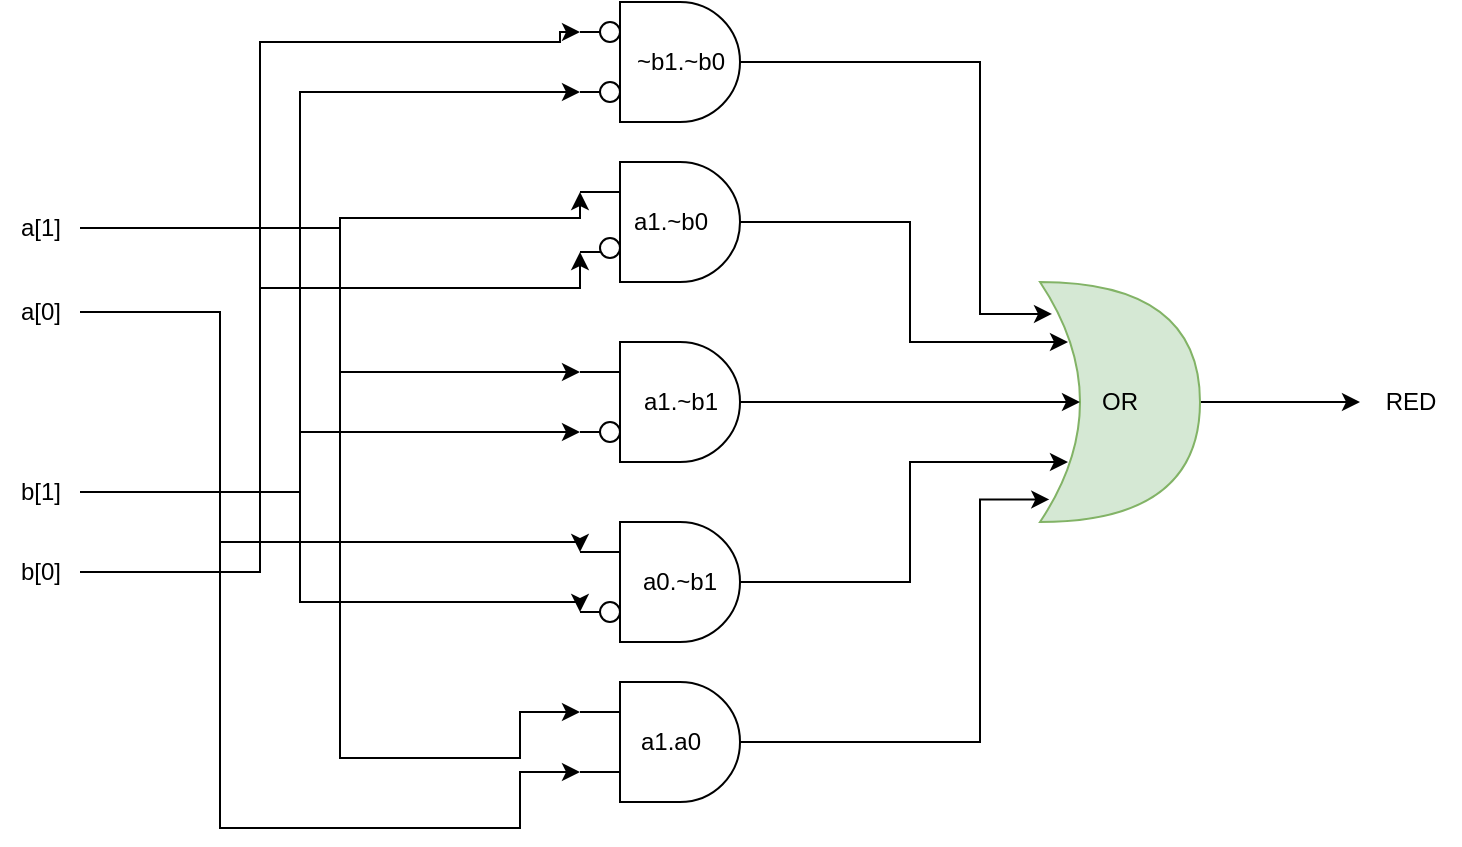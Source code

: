 <mxfile version="26.0.14">
  <diagram name="Page-1" id="Wo-DB7h3plVt8UQ9od81">
    <mxGraphModel dx="1034" dy="446" grid="1" gridSize="10" guides="1" tooltips="1" connect="1" arrows="1" fold="1" page="1" pageScale="1" pageWidth="827" pageHeight="1169" math="0" shadow="0">
      <root>
        <mxCell id="0" />
        <mxCell id="1" parent="0" />
        <mxCell id="u8LUVFRRJC20wth9ghyf-1" value="a[1]" style="text;html=1;align=center;verticalAlign=middle;resizable=0;points=[];autosize=1;strokeColor=none;fillColor=none;" vertex="1" parent="1">
          <mxGeometry x="50" y="128" width="40" height="30" as="geometry" />
        </mxCell>
        <mxCell id="u8LUVFRRJC20wth9ghyf-2" value="a[0]" style="text;html=1;align=center;verticalAlign=middle;resizable=0;points=[];autosize=1;strokeColor=none;fillColor=none;" vertex="1" parent="1">
          <mxGeometry x="50" y="170" width="40" height="30" as="geometry" />
        </mxCell>
        <mxCell id="u8LUVFRRJC20wth9ghyf-3" value="b[1]" style="text;html=1;align=center;verticalAlign=middle;resizable=0;points=[];autosize=1;strokeColor=none;fillColor=none;" vertex="1" parent="1">
          <mxGeometry x="50" y="260" width="40" height="30" as="geometry" />
        </mxCell>
        <mxCell id="u8LUVFRRJC20wth9ghyf-4" value="b[0]" style="text;html=1;align=center;verticalAlign=middle;resizable=0;points=[];autosize=1;strokeColor=none;fillColor=none;" vertex="1" parent="1">
          <mxGeometry x="50" y="300" width="40" height="30" as="geometry" />
        </mxCell>
        <mxCell id="u8LUVFRRJC20wth9ghyf-5" style="edgeStyle=orthogonalEdgeStyle;rounded=0;orthogonalLoop=1;jettySize=auto;html=1;entryX=0;entryY=0.75;entryDx=0;entryDy=0;entryPerimeter=0;" edge="1" parent="1" source="u8LUVFRRJC20wth9ghyf-3" target="u8LUVFRRJC20wth9ghyf-17">
          <mxGeometry relative="1" as="geometry">
            <mxPoint x="310" y="47.5" as="targetPoint" />
            <Array as="points">
              <mxPoint x="200" y="275" />
              <mxPoint x="200" y="75" />
            </Array>
          </mxGeometry>
        </mxCell>
        <mxCell id="u8LUVFRRJC20wth9ghyf-6" style="edgeStyle=orthogonalEdgeStyle;rounded=0;orthogonalLoop=1;jettySize=auto;html=1;entryX=0;entryY=0.25;entryDx=0;entryDy=0;entryPerimeter=0;" edge="1" parent="1" source="u8LUVFRRJC20wth9ghyf-4" target="u8LUVFRRJC20wth9ghyf-17">
          <mxGeometry relative="1" as="geometry">
            <mxPoint x="310" y="83" as="targetPoint" />
            <Array as="points">
              <mxPoint x="180" y="315" />
              <mxPoint x="180" y="50" />
              <mxPoint x="330" y="50" />
              <mxPoint x="330" y="45" />
            </Array>
          </mxGeometry>
        </mxCell>
        <mxCell id="u8LUVFRRJC20wth9ghyf-7" style="edgeStyle=orthogonalEdgeStyle;rounded=0;orthogonalLoop=1;jettySize=auto;html=1;entryX=0;entryY=0.25;entryDx=0;entryDy=0;entryPerimeter=0;" edge="1" parent="1" source="u8LUVFRRJC20wth9ghyf-1" target="u8LUVFRRJC20wth9ghyf-14">
          <mxGeometry relative="1" as="geometry">
            <mxPoint x="310" y="407.5" as="targetPoint" />
            <Array as="points">
              <mxPoint x="220" y="143" />
              <mxPoint x="220" y="408" />
              <mxPoint x="310" y="408" />
            </Array>
          </mxGeometry>
        </mxCell>
        <mxCell id="u8LUVFRRJC20wth9ghyf-8" style="edgeStyle=orthogonalEdgeStyle;rounded=0;orthogonalLoop=1;jettySize=auto;html=1;entryX=0;entryY=0.75;entryDx=0;entryDy=0;entryPerimeter=0;" edge="1" parent="1" source="u8LUVFRRJC20wth9ghyf-2" target="u8LUVFRRJC20wth9ghyf-14">
          <mxGeometry relative="1" as="geometry">
            <mxPoint x="310" y="442.5" as="targetPoint" />
            <Array as="points">
              <mxPoint x="160" y="185" />
              <mxPoint x="160" y="443" />
              <mxPoint x="310" y="443" />
            </Array>
          </mxGeometry>
        </mxCell>
        <mxCell id="u8LUVFRRJC20wth9ghyf-9" style="edgeStyle=orthogonalEdgeStyle;rounded=0;orthogonalLoop=1;jettySize=auto;html=1;entryX=0;entryY=0.25;entryDx=0;entryDy=0;entryPerimeter=0;" edge="1" parent="1" source="u8LUVFRRJC20wth9ghyf-1" target="u8LUVFRRJC20wth9ghyf-18">
          <mxGeometry relative="1" as="geometry">
            <mxPoint x="310" y="137.5" as="targetPoint" />
            <Array as="points">
              <mxPoint x="220" y="143" />
              <mxPoint x="220" y="138" />
              <mxPoint x="340" y="138" />
            </Array>
          </mxGeometry>
        </mxCell>
        <mxCell id="u8LUVFRRJC20wth9ghyf-10" style="edgeStyle=orthogonalEdgeStyle;rounded=0;orthogonalLoop=1;jettySize=auto;html=1;entryX=0;entryY=0.75;entryDx=0;entryDy=0;entryPerimeter=0;" edge="1" parent="1" source="u8LUVFRRJC20wth9ghyf-4" target="u8LUVFRRJC20wth9ghyf-18">
          <mxGeometry relative="1" as="geometry">
            <mxPoint x="310" y="172.5" as="targetPoint" />
            <Array as="points">
              <mxPoint x="180" y="315" />
              <mxPoint x="180" y="173" />
              <mxPoint x="340" y="173" />
            </Array>
          </mxGeometry>
        </mxCell>
        <mxCell id="u8LUVFRRJC20wth9ghyf-11" style="edgeStyle=orthogonalEdgeStyle;rounded=0;orthogonalLoop=1;jettySize=auto;html=1;entryX=0;entryY=0.25;entryDx=0;entryDy=0;entryPerimeter=0;" edge="1" parent="1" source="u8LUVFRRJC20wth9ghyf-1" target="u8LUVFRRJC20wth9ghyf-19">
          <mxGeometry relative="1" as="geometry">
            <mxPoint x="309.35" y="235.97" as="targetPoint" />
            <Array as="points">
              <mxPoint x="220" y="143" />
              <mxPoint x="220" y="215" />
            </Array>
          </mxGeometry>
        </mxCell>
        <mxCell id="u8LUVFRRJC20wth9ghyf-12" style="edgeStyle=orthogonalEdgeStyle;rounded=0;orthogonalLoop=1;jettySize=auto;html=1;entryX=0;entryY=0.75;entryDx=0;entryDy=0;entryPerimeter=0;" edge="1" parent="1" source="u8LUVFRRJC20wth9ghyf-3" target="u8LUVFRRJC20wth9ghyf-19">
          <mxGeometry relative="1" as="geometry">
            <mxPoint x="310" y="262.5" as="targetPoint" />
            <Array as="points">
              <mxPoint x="200" y="275" />
              <mxPoint x="200" y="245" />
            </Array>
          </mxGeometry>
        </mxCell>
        <mxCell id="u8LUVFRRJC20wth9ghyf-13" style="edgeStyle=orthogonalEdgeStyle;rounded=0;orthogonalLoop=1;jettySize=auto;html=1;entryX=0;entryY=0.75;entryDx=0;entryDy=0;entryPerimeter=0;" edge="1" parent="1" source="u8LUVFRRJC20wth9ghyf-3" target="u8LUVFRRJC20wth9ghyf-15">
          <mxGeometry relative="1" as="geometry">
            <mxPoint x="310" y="352.5" as="targetPoint" />
            <Array as="points">
              <mxPoint x="200" y="275" />
              <mxPoint x="200" y="330" />
            </Array>
          </mxGeometry>
        </mxCell>
        <mxCell id="u8LUVFRRJC20wth9ghyf-14" value="" style="verticalLabelPosition=bottom;shadow=0;dashed=0;align=center;html=1;verticalAlign=top;shape=mxgraph.electrical.logic_gates.logic_gate;operation=and;" vertex="1" parent="1">
          <mxGeometry x="340" y="370" width="100" height="60" as="geometry" />
        </mxCell>
        <mxCell id="u8LUVFRRJC20wth9ghyf-15" value="" style="verticalLabelPosition=bottom;shadow=0;dashed=0;align=center;html=1;verticalAlign=top;shape=mxgraph.electrical.logic_gates.logic_gate;operation=and;" vertex="1" parent="1">
          <mxGeometry x="340" y="290" width="100" height="60" as="geometry" />
        </mxCell>
        <mxCell id="u8LUVFRRJC20wth9ghyf-16" style="edgeStyle=orthogonalEdgeStyle;rounded=0;orthogonalLoop=1;jettySize=auto;html=1;entryX=0;entryY=0.25;entryDx=0;entryDy=0;entryPerimeter=0;" edge="1" parent="1" source="u8LUVFRRJC20wth9ghyf-2" target="u8LUVFRRJC20wth9ghyf-15">
          <mxGeometry relative="1" as="geometry">
            <Array as="points">
              <mxPoint x="160" y="185" />
              <mxPoint x="160" y="300" />
            </Array>
          </mxGeometry>
        </mxCell>
        <mxCell id="u8LUVFRRJC20wth9ghyf-17" value="" style="verticalLabelPosition=bottom;shadow=0;dashed=0;align=center;html=1;verticalAlign=top;shape=mxgraph.electrical.logic_gates.logic_gate;operation=and;" vertex="1" parent="1">
          <mxGeometry x="340" y="30" width="100" height="60" as="geometry" />
        </mxCell>
        <mxCell id="u8LUVFRRJC20wth9ghyf-18" value="" style="verticalLabelPosition=bottom;shadow=0;dashed=0;align=center;html=1;verticalAlign=top;shape=mxgraph.electrical.logic_gates.logic_gate;operation=and;" vertex="1" parent="1">
          <mxGeometry x="340" y="110" width="100" height="60" as="geometry" />
        </mxCell>
        <mxCell id="u8LUVFRRJC20wth9ghyf-19" value="" style="verticalLabelPosition=bottom;shadow=0;dashed=0;align=center;html=1;verticalAlign=top;shape=mxgraph.electrical.logic_gates.logic_gate;operation=and;" vertex="1" parent="1">
          <mxGeometry x="340" y="200" width="100" height="60" as="geometry" />
        </mxCell>
        <mxCell id="u8LUVFRRJC20wth9ghyf-20" value="" style="ellipse;whiteSpace=wrap;html=1;aspect=fixed;" vertex="1" parent="1">
          <mxGeometry x="350" y="40" width="10" height="10" as="geometry" />
        </mxCell>
        <mxCell id="u8LUVFRRJC20wth9ghyf-21" value="" style="ellipse;whiteSpace=wrap;html=1;aspect=fixed;" vertex="1" parent="1">
          <mxGeometry x="350" y="70" width="10" height="10" as="geometry" />
        </mxCell>
        <mxCell id="u8LUVFRRJC20wth9ghyf-22" value="" style="ellipse;whiteSpace=wrap;html=1;aspect=fixed;" vertex="1" parent="1">
          <mxGeometry x="350" y="148" width="10" height="10" as="geometry" />
        </mxCell>
        <mxCell id="u8LUVFRRJC20wth9ghyf-23" value="" style="ellipse;whiteSpace=wrap;html=1;aspect=fixed;" vertex="1" parent="1">
          <mxGeometry x="350" y="240" width="10" height="10" as="geometry" />
        </mxCell>
        <mxCell id="u8LUVFRRJC20wth9ghyf-24" value="" style="ellipse;whiteSpace=wrap;html=1;aspect=fixed;" vertex="1" parent="1">
          <mxGeometry x="350" y="330" width="10" height="10" as="geometry" />
        </mxCell>
        <mxCell id="u8LUVFRRJC20wth9ghyf-25" style="edgeStyle=orthogonalEdgeStyle;rounded=0;orthogonalLoop=1;jettySize=auto;html=1;exitX=1;exitY=0.5;exitDx=0;exitDy=0;exitPerimeter=0;" edge="1" parent="1" source="u8LUVFRRJC20wth9ghyf-26">
          <mxGeometry relative="1" as="geometry">
            <mxPoint x="730" y="230" as="targetPoint" />
          </mxGeometry>
        </mxCell>
        <mxCell id="u8LUVFRRJC20wth9ghyf-26" value="OR" style="shape=xor;whiteSpace=wrap;html=1;fillColor=#d5e8d4;strokeColor=#82b366;direction=east;" vertex="1" parent="1">
          <mxGeometry x="570" y="170" width="80" height="120" as="geometry" />
        </mxCell>
        <mxCell id="u8LUVFRRJC20wth9ghyf-27" style="edgeStyle=orthogonalEdgeStyle;rounded=0;orthogonalLoop=1;jettySize=auto;html=1;exitX=1;exitY=0.5;exitDx=0;exitDy=0;exitPerimeter=0;entryX=0.075;entryY=0.133;entryDx=0;entryDy=0;entryPerimeter=0;" edge="1" parent="1" source="u8LUVFRRJC20wth9ghyf-17" target="u8LUVFRRJC20wth9ghyf-26">
          <mxGeometry relative="1" as="geometry">
            <Array as="points">
              <mxPoint x="540" y="60" />
              <mxPoint x="540" y="186" />
            </Array>
          </mxGeometry>
        </mxCell>
        <mxCell id="u8LUVFRRJC20wth9ghyf-28" style="edgeStyle=orthogonalEdgeStyle;rounded=0;orthogonalLoop=1;jettySize=auto;html=1;exitX=1;exitY=0.5;exitDx=0;exitDy=0;exitPerimeter=0;entryX=0.175;entryY=0.25;entryDx=0;entryDy=0;entryPerimeter=0;" edge="1" parent="1" source="u8LUVFRRJC20wth9ghyf-18" target="u8LUVFRRJC20wth9ghyf-26">
          <mxGeometry relative="1" as="geometry" />
        </mxCell>
        <mxCell id="u8LUVFRRJC20wth9ghyf-29" style="edgeStyle=orthogonalEdgeStyle;rounded=0;orthogonalLoop=1;jettySize=auto;html=1;exitX=1;exitY=0.5;exitDx=0;exitDy=0;exitPerimeter=0;entryX=0.25;entryY=0.5;entryDx=0;entryDy=0;entryPerimeter=0;" edge="1" parent="1" source="u8LUVFRRJC20wth9ghyf-19" target="u8LUVFRRJC20wth9ghyf-26">
          <mxGeometry relative="1" as="geometry" />
        </mxCell>
        <mxCell id="u8LUVFRRJC20wth9ghyf-30" style="edgeStyle=orthogonalEdgeStyle;rounded=0;orthogonalLoop=1;jettySize=auto;html=1;exitX=1;exitY=0.5;exitDx=0;exitDy=0;exitPerimeter=0;entryX=0.175;entryY=0.75;entryDx=0;entryDy=0;entryPerimeter=0;" edge="1" parent="1" source="u8LUVFRRJC20wth9ghyf-15" target="u8LUVFRRJC20wth9ghyf-26">
          <mxGeometry relative="1" as="geometry" />
        </mxCell>
        <mxCell id="u8LUVFRRJC20wth9ghyf-31" style="edgeStyle=orthogonalEdgeStyle;rounded=0;orthogonalLoop=1;jettySize=auto;html=1;exitX=1;exitY=0.5;exitDx=0;exitDy=0;exitPerimeter=0;entryX=0.058;entryY=0.906;entryDx=0;entryDy=0;entryPerimeter=0;" edge="1" parent="1" source="u8LUVFRRJC20wth9ghyf-14" target="u8LUVFRRJC20wth9ghyf-26">
          <mxGeometry relative="1" as="geometry">
            <Array as="points">
              <mxPoint x="540" y="400" />
              <mxPoint x="540" y="279" />
            </Array>
          </mxGeometry>
        </mxCell>
        <mxCell id="u8LUVFRRJC20wth9ghyf-32" value="~b1.~b0" style="text;html=1;align=center;verticalAlign=middle;resizable=0;points=[];autosize=1;strokeColor=none;fillColor=none;" vertex="1" parent="1">
          <mxGeometry x="355" y="45" width="70" height="30" as="geometry" />
        </mxCell>
        <mxCell id="u8LUVFRRJC20wth9ghyf-33" value="a1.a0" style="text;html=1;align=center;verticalAlign=middle;resizable=0;points=[];autosize=1;strokeColor=none;fillColor=none;" vertex="1" parent="1">
          <mxGeometry x="360" y="385" width="50" height="30" as="geometry" />
        </mxCell>
        <mxCell id="u8LUVFRRJC20wth9ghyf-34" value="a1.~b0" style="text;html=1;align=center;verticalAlign=middle;resizable=0;points=[];autosize=1;strokeColor=none;fillColor=none;" vertex="1" parent="1">
          <mxGeometry x="355" y="125" width="60" height="30" as="geometry" />
        </mxCell>
        <mxCell id="u8LUVFRRJC20wth9ghyf-35" value="a1.~b1" style="text;html=1;align=center;verticalAlign=middle;resizable=0;points=[];autosize=1;strokeColor=none;fillColor=none;" vertex="1" parent="1">
          <mxGeometry x="360" y="215" width="60" height="30" as="geometry" />
        </mxCell>
        <mxCell id="u8LUVFRRJC20wth9ghyf-36" value="a0.~b1" style="text;strokeColor=none;align=center;fillColor=none;html=1;verticalAlign=middle;whiteSpace=wrap;rounded=0;" vertex="1" parent="1">
          <mxGeometry x="360" y="305" width="60" height="30" as="geometry" />
        </mxCell>
        <mxCell id="u8LUVFRRJC20wth9ghyf-37" value="RED" style="text;html=1;align=center;verticalAlign=middle;resizable=0;points=[];autosize=1;strokeColor=none;fillColor=none;" vertex="1" parent="1">
          <mxGeometry x="730" y="215" width="50" height="30" as="geometry" />
        </mxCell>
      </root>
    </mxGraphModel>
  </diagram>
</mxfile>
